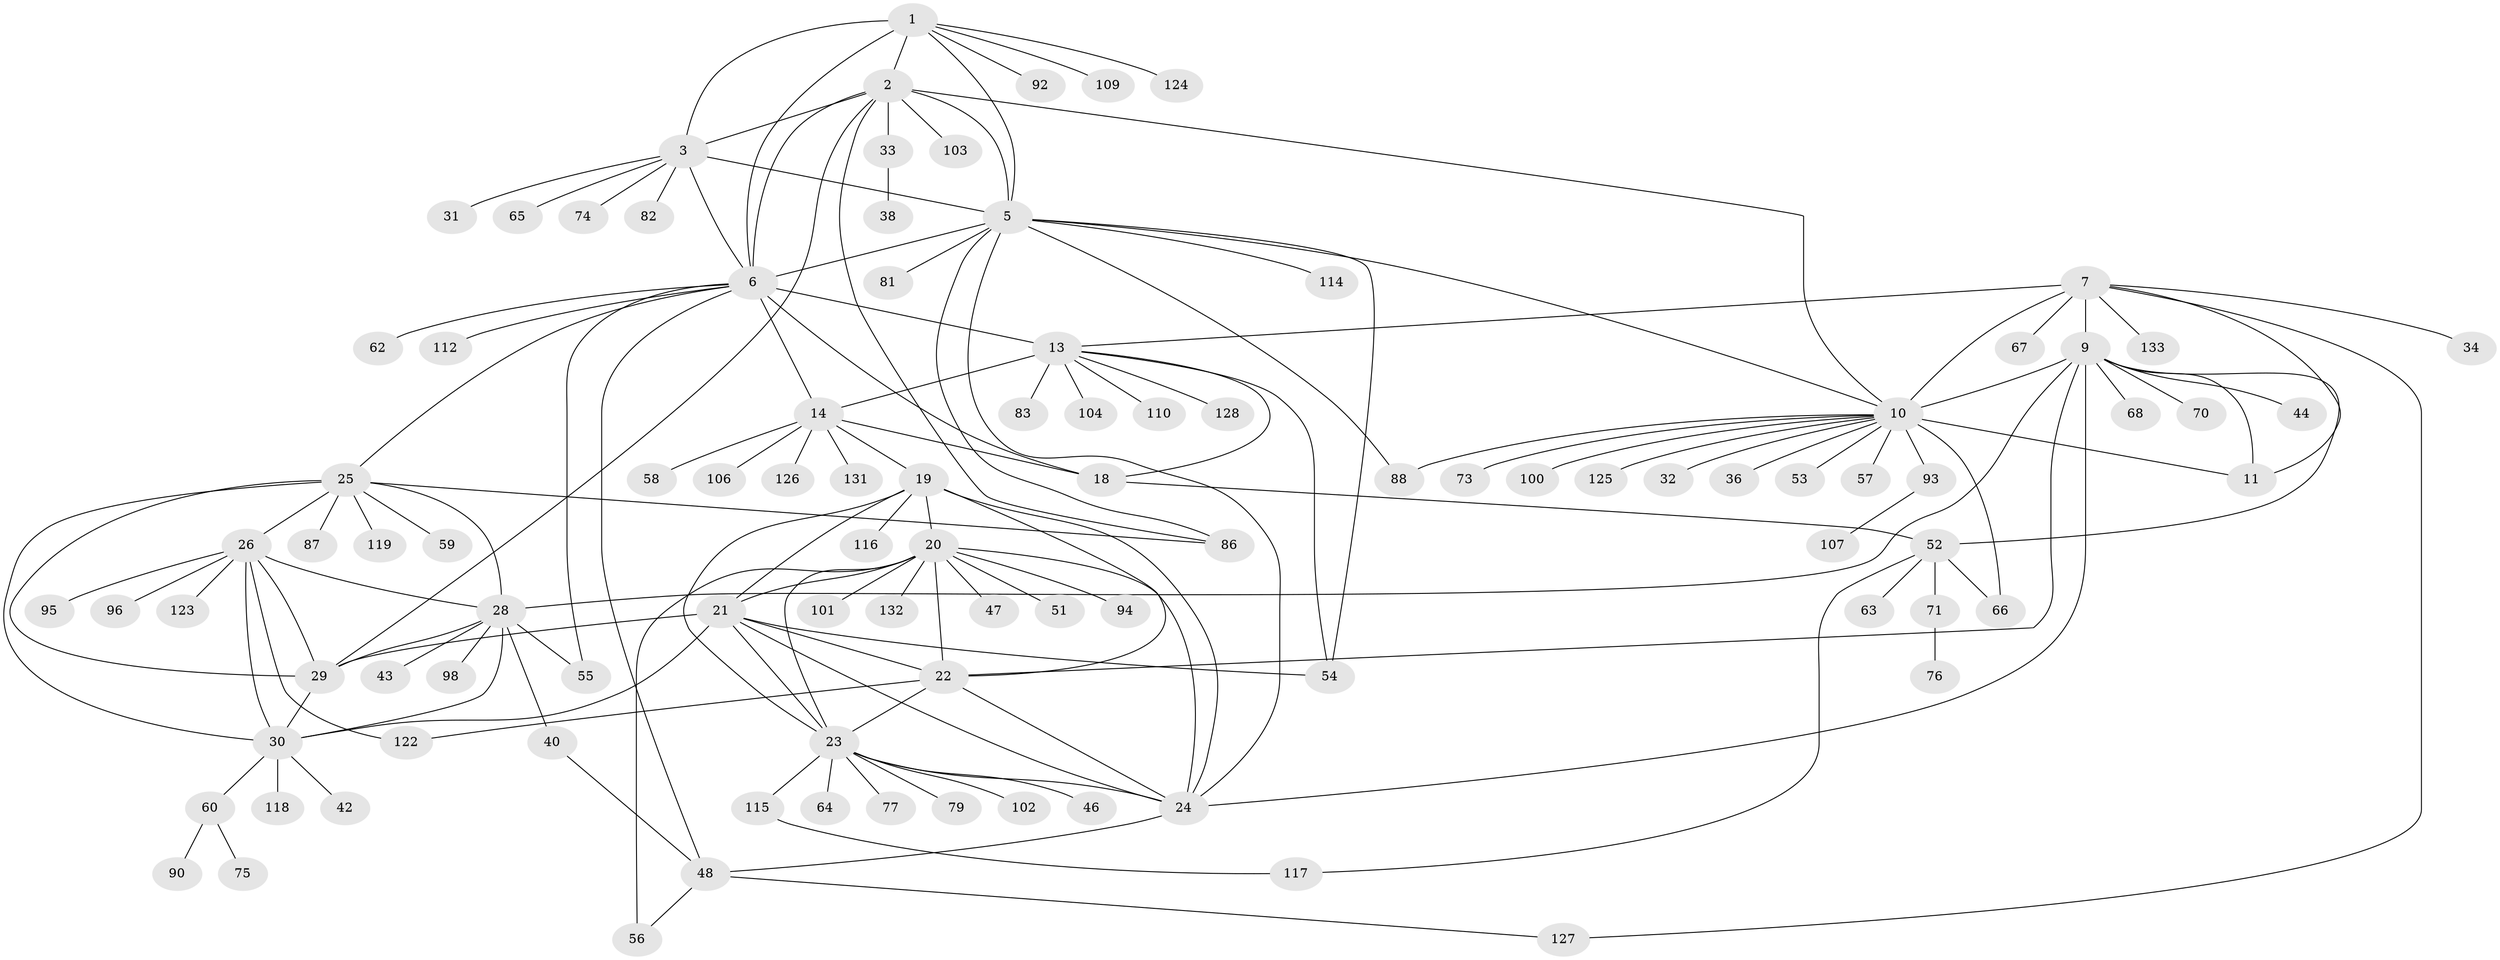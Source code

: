 // Generated by graph-tools (version 1.1) at 2025/24/03/03/25 07:24:13]
// undirected, 100 vertices, 150 edges
graph export_dot {
graph [start="1"]
  node [color=gray90,style=filled];
  1 [super="+134"];
  2 [super="+4"];
  3 [super="+80"];
  5 [super="+49"];
  6 [super="+16"];
  7 [super="+8"];
  9 [super="+41"];
  10 [super="+12"];
  11 [super="+121"];
  13 [super="+15"];
  14 [super="+17"];
  18;
  19;
  20 [super="+72"];
  21 [super="+84"];
  22 [super="+129"];
  23 [super="+37"];
  24 [super="+69"];
  25 [super="+39"];
  26 [super="+27"];
  28 [super="+78"];
  29 [super="+35"];
  30;
  31;
  32;
  33;
  34;
  36;
  38 [super="+91"];
  40;
  42 [super="+105"];
  43 [super="+61"];
  44 [super="+45"];
  46;
  47;
  48 [super="+50"];
  51;
  52 [super="+130"];
  53 [super="+99"];
  54 [super="+111"];
  55;
  56;
  57;
  58;
  59;
  60;
  62;
  63;
  64 [super="+85"];
  65 [super="+97"];
  66;
  67;
  68;
  70;
  71;
  73;
  74;
  75;
  76;
  77;
  79;
  81;
  82 [super="+89"];
  83;
  86 [super="+108"];
  87 [super="+113"];
  88 [super="+120"];
  90;
  92;
  93;
  94;
  95;
  96;
  98;
  100;
  101;
  102;
  103;
  104;
  106;
  107;
  109;
  110;
  112;
  114;
  115;
  116;
  117;
  118;
  119;
  122;
  123;
  124;
  125;
  126;
  127;
  128;
  131;
  132;
  133;
  1 -- 2 [weight=2];
  1 -- 3;
  1 -- 5;
  1 -- 6;
  1 -- 92;
  1 -- 109;
  1 -- 124;
  2 -- 3 [weight=2];
  2 -- 5 [weight=2];
  2 -- 6 [weight=2];
  2 -- 33;
  2 -- 103;
  2 -- 10;
  2 -- 86;
  2 -- 29;
  3 -- 5;
  3 -- 6;
  3 -- 31;
  3 -- 65;
  3 -- 74;
  3 -- 82;
  5 -- 6;
  5 -- 24;
  5 -- 54;
  5 -- 81;
  5 -- 114;
  5 -- 88;
  5 -- 10;
  5 -- 86;
  6 -- 55;
  6 -- 62;
  6 -- 112;
  6 -- 48;
  6 -- 18;
  6 -- 25;
  6 -- 13 [weight=2];
  6 -- 14 [weight=2];
  7 -- 9 [weight=2];
  7 -- 10 [weight=4];
  7 -- 11 [weight=2];
  7 -- 34;
  7 -- 67;
  7 -- 133;
  7 -- 13;
  7 -- 127;
  9 -- 10 [weight=2];
  9 -- 11;
  9 -- 22;
  9 -- 28;
  9 -- 44;
  9 -- 52;
  9 -- 68;
  9 -- 70;
  9 -- 24;
  10 -- 11 [weight=2];
  10 -- 36;
  10 -- 53;
  10 -- 66;
  10 -- 88;
  10 -- 100;
  10 -- 32;
  10 -- 73;
  10 -- 125;
  10 -- 57;
  10 -- 93;
  13 -- 14 [weight=4];
  13 -- 18 [weight=2];
  13 -- 104;
  13 -- 110;
  13 -- 128;
  13 -- 83;
  13 -- 54;
  14 -- 18 [weight=2];
  14 -- 19;
  14 -- 58;
  14 -- 131;
  14 -- 106;
  14 -- 126;
  18 -- 52;
  19 -- 20;
  19 -- 21;
  19 -- 22;
  19 -- 23;
  19 -- 24;
  19 -- 116;
  20 -- 21;
  20 -- 22;
  20 -- 23;
  20 -- 24;
  20 -- 47;
  20 -- 51;
  20 -- 56;
  20 -- 94;
  20 -- 101;
  20 -- 132;
  21 -- 22;
  21 -- 23;
  21 -- 24;
  21 -- 30;
  21 -- 54;
  21 -- 29;
  22 -- 23;
  22 -- 24;
  22 -- 122;
  23 -- 24;
  23 -- 46;
  23 -- 64;
  23 -- 79;
  23 -- 102;
  23 -- 115;
  23 -- 77;
  24 -- 48;
  25 -- 26 [weight=2];
  25 -- 28;
  25 -- 29;
  25 -- 30;
  25 -- 59;
  25 -- 87;
  25 -- 119;
  25 -- 86;
  26 -- 28 [weight=2];
  26 -- 29 [weight=2];
  26 -- 30 [weight=2];
  26 -- 95;
  26 -- 123;
  26 -- 96;
  26 -- 122;
  28 -- 29;
  28 -- 30;
  28 -- 40;
  28 -- 43;
  28 -- 55;
  28 -- 98;
  29 -- 30;
  30 -- 42;
  30 -- 60;
  30 -- 118;
  33 -- 38;
  40 -- 48;
  48 -- 56;
  48 -- 127;
  52 -- 63;
  52 -- 66;
  52 -- 71;
  52 -- 117;
  60 -- 75;
  60 -- 90;
  71 -- 76;
  93 -- 107;
  115 -- 117;
}
